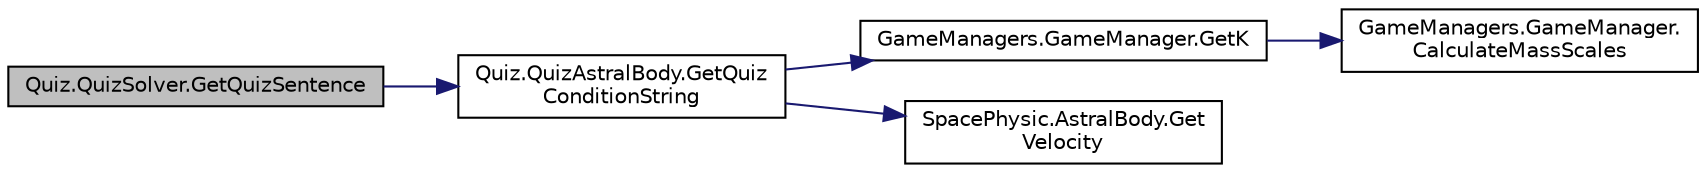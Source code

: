 digraph "Quiz.QuizSolver.GetQuizSentence"
{
 // INTERACTIVE_SVG=YES
 // LATEX_PDF_SIZE
  edge [fontname="Helvetica",fontsize="10",labelfontname="Helvetica",labelfontsize="10"];
  node [fontname="Helvetica",fontsize="10",shape=record];
  rankdir="LR";
  Node1 [label="Quiz.QuizSolver.GetQuizSentence",height=0.2,width=0.4,color="black", fillcolor="grey75", style="filled", fontcolor="black",tooltip="获取问题"];
  Node1 -> Node2 [color="midnightblue",fontsize="10",style="solid",fontname="Helvetica"];
  Node2 [label="Quiz.QuizAstralBody.GetQuiz\lConditionString",height=0.2,width=0.4,color="black", fillcolor="white", style="filled",URL="$class_quiz_1_1_quiz_astral_body.html#a4aa95a8b5358b10d4b3d7220469f6c50",tooltip="获取星球条件文本"];
  Node2 -> Node3 [color="midnightblue",fontsize="10",style="solid",fontname="Helvetica"];
  Node3 [label="GameManagers.GameManager.GetK",height=0.2,width=0.4,color="black", fillcolor="white", style="filled",URL="$class_game_managers_1_1_game_manager.html#abeec4915d581418a152b1a07848333cd",tooltip="获取缩放系数"];
  Node3 -> Node4 [color="midnightblue",fontsize="10",style="solid",fontname="Helvetica"];
  Node4 [label="GameManagers.GameManager.\lCalculateMassScales",height=0.2,width=0.4,color="black", fillcolor="white", style="filled",URL="$class_game_managers_1_1_game_manager.html#ab809f66044771ece537c01978381610f",tooltip="计算质量缩放"];
  Node2 -> Node5 [color="midnightblue",fontsize="10",style="solid",fontname="Helvetica"];
  Node5 [label="SpacePhysic.AstralBody.Get\lVelocity",height=0.2,width=0.4,color="black", fillcolor="white", style="filled",URL="$class_space_physic_1_1_astral_body.html#a49a47294cf00916a50c42a62cda119f0",tooltip=" "];
}
